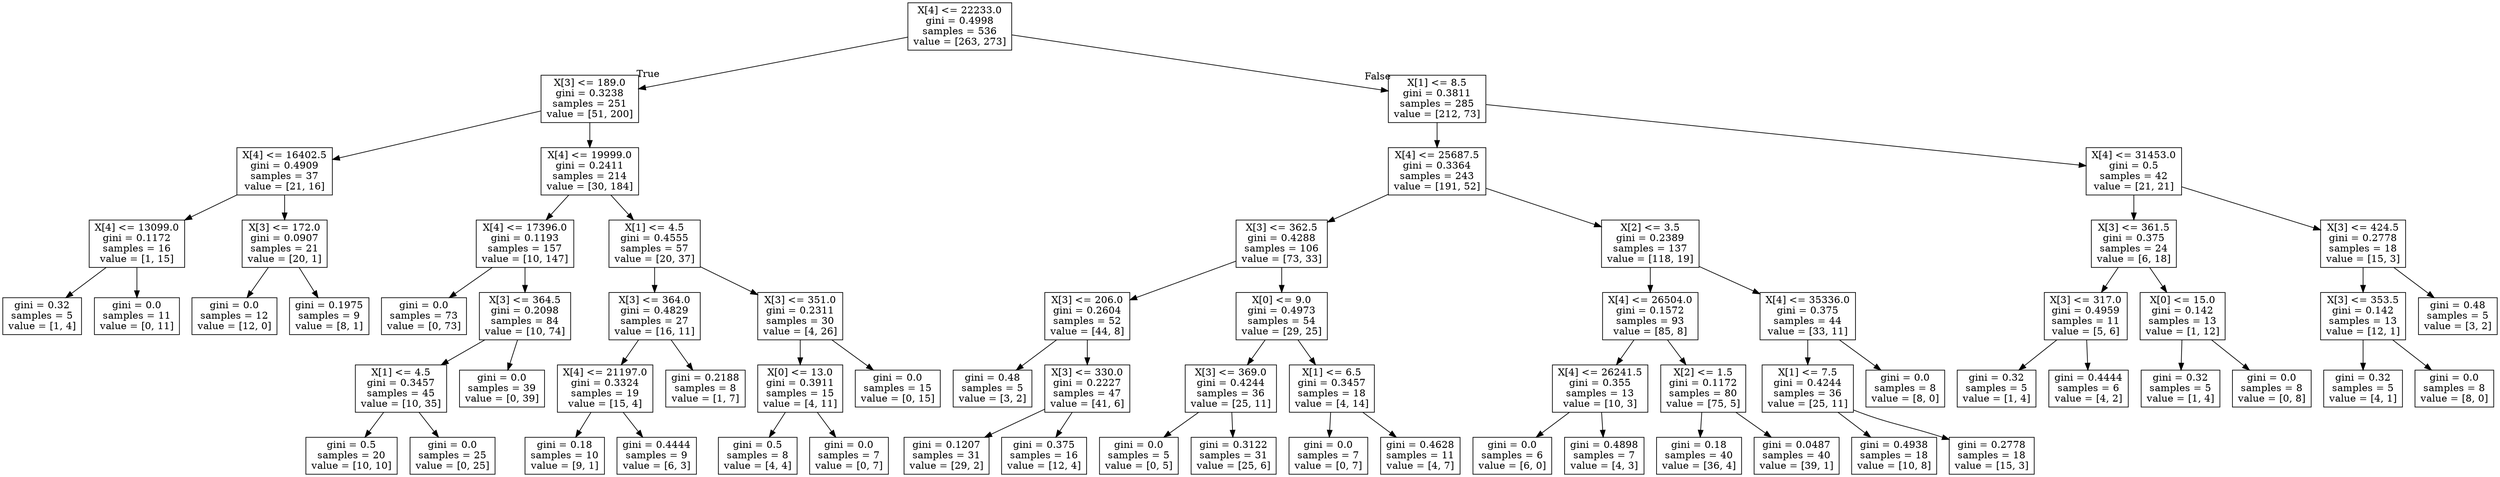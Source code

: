 digraph Tree {
node [shape=box] ;
0 [label="X[4] <= 22233.0\ngini = 0.4998\nsamples = 536\nvalue = [263, 273]"] ;
1 [label="X[3] <= 189.0\ngini = 0.3238\nsamples = 251\nvalue = [51, 200]"] ;
0 -> 1 [labeldistance=2.5, labelangle=45, headlabel="True"] ;
2 [label="X[4] <= 16402.5\ngini = 0.4909\nsamples = 37\nvalue = [21, 16]"] ;
1 -> 2 ;
3 [label="X[4] <= 13099.0\ngini = 0.1172\nsamples = 16\nvalue = [1, 15]"] ;
2 -> 3 ;
4 [label="gini = 0.32\nsamples = 5\nvalue = [1, 4]"] ;
3 -> 4 ;
5 [label="gini = 0.0\nsamples = 11\nvalue = [0, 11]"] ;
3 -> 5 ;
6 [label="X[3] <= 172.0\ngini = 0.0907\nsamples = 21\nvalue = [20, 1]"] ;
2 -> 6 ;
7 [label="gini = 0.0\nsamples = 12\nvalue = [12, 0]"] ;
6 -> 7 ;
8 [label="gini = 0.1975\nsamples = 9\nvalue = [8, 1]"] ;
6 -> 8 ;
9 [label="X[4] <= 19999.0\ngini = 0.2411\nsamples = 214\nvalue = [30, 184]"] ;
1 -> 9 ;
10 [label="X[4] <= 17396.0\ngini = 0.1193\nsamples = 157\nvalue = [10, 147]"] ;
9 -> 10 ;
11 [label="gini = 0.0\nsamples = 73\nvalue = [0, 73]"] ;
10 -> 11 ;
12 [label="X[3] <= 364.5\ngini = 0.2098\nsamples = 84\nvalue = [10, 74]"] ;
10 -> 12 ;
13 [label="X[1] <= 4.5\ngini = 0.3457\nsamples = 45\nvalue = [10, 35]"] ;
12 -> 13 ;
14 [label="gini = 0.5\nsamples = 20\nvalue = [10, 10]"] ;
13 -> 14 ;
15 [label="gini = 0.0\nsamples = 25\nvalue = [0, 25]"] ;
13 -> 15 ;
16 [label="gini = 0.0\nsamples = 39\nvalue = [0, 39]"] ;
12 -> 16 ;
17 [label="X[1] <= 4.5\ngini = 0.4555\nsamples = 57\nvalue = [20, 37]"] ;
9 -> 17 ;
18 [label="X[3] <= 364.0\ngini = 0.4829\nsamples = 27\nvalue = [16, 11]"] ;
17 -> 18 ;
19 [label="X[4] <= 21197.0\ngini = 0.3324\nsamples = 19\nvalue = [15, 4]"] ;
18 -> 19 ;
20 [label="gini = 0.18\nsamples = 10\nvalue = [9, 1]"] ;
19 -> 20 ;
21 [label="gini = 0.4444\nsamples = 9\nvalue = [6, 3]"] ;
19 -> 21 ;
22 [label="gini = 0.2188\nsamples = 8\nvalue = [1, 7]"] ;
18 -> 22 ;
23 [label="X[3] <= 351.0\ngini = 0.2311\nsamples = 30\nvalue = [4, 26]"] ;
17 -> 23 ;
24 [label="X[0] <= 13.0\ngini = 0.3911\nsamples = 15\nvalue = [4, 11]"] ;
23 -> 24 ;
25 [label="gini = 0.5\nsamples = 8\nvalue = [4, 4]"] ;
24 -> 25 ;
26 [label="gini = 0.0\nsamples = 7\nvalue = [0, 7]"] ;
24 -> 26 ;
27 [label="gini = 0.0\nsamples = 15\nvalue = [0, 15]"] ;
23 -> 27 ;
28 [label="X[1] <= 8.5\ngini = 0.3811\nsamples = 285\nvalue = [212, 73]"] ;
0 -> 28 [labeldistance=2.5, labelangle=-45, headlabel="False"] ;
29 [label="X[4] <= 25687.5\ngini = 0.3364\nsamples = 243\nvalue = [191, 52]"] ;
28 -> 29 ;
30 [label="X[3] <= 362.5\ngini = 0.4288\nsamples = 106\nvalue = [73, 33]"] ;
29 -> 30 ;
31 [label="X[3] <= 206.0\ngini = 0.2604\nsamples = 52\nvalue = [44, 8]"] ;
30 -> 31 ;
32 [label="gini = 0.48\nsamples = 5\nvalue = [3, 2]"] ;
31 -> 32 ;
33 [label="X[3] <= 330.0\ngini = 0.2227\nsamples = 47\nvalue = [41, 6]"] ;
31 -> 33 ;
34 [label="gini = 0.1207\nsamples = 31\nvalue = [29, 2]"] ;
33 -> 34 ;
35 [label="gini = 0.375\nsamples = 16\nvalue = [12, 4]"] ;
33 -> 35 ;
36 [label="X[0] <= 9.0\ngini = 0.4973\nsamples = 54\nvalue = [29, 25]"] ;
30 -> 36 ;
37 [label="X[3] <= 369.0\ngini = 0.4244\nsamples = 36\nvalue = [25, 11]"] ;
36 -> 37 ;
38 [label="gini = 0.0\nsamples = 5\nvalue = [0, 5]"] ;
37 -> 38 ;
39 [label="gini = 0.3122\nsamples = 31\nvalue = [25, 6]"] ;
37 -> 39 ;
40 [label="X[1] <= 6.5\ngini = 0.3457\nsamples = 18\nvalue = [4, 14]"] ;
36 -> 40 ;
41 [label="gini = 0.0\nsamples = 7\nvalue = [0, 7]"] ;
40 -> 41 ;
42 [label="gini = 0.4628\nsamples = 11\nvalue = [4, 7]"] ;
40 -> 42 ;
43 [label="X[2] <= 3.5\ngini = 0.2389\nsamples = 137\nvalue = [118, 19]"] ;
29 -> 43 ;
44 [label="X[4] <= 26504.0\ngini = 0.1572\nsamples = 93\nvalue = [85, 8]"] ;
43 -> 44 ;
45 [label="X[4] <= 26241.5\ngini = 0.355\nsamples = 13\nvalue = [10, 3]"] ;
44 -> 45 ;
46 [label="gini = 0.0\nsamples = 6\nvalue = [6, 0]"] ;
45 -> 46 ;
47 [label="gini = 0.4898\nsamples = 7\nvalue = [4, 3]"] ;
45 -> 47 ;
48 [label="X[2] <= 1.5\ngini = 0.1172\nsamples = 80\nvalue = [75, 5]"] ;
44 -> 48 ;
49 [label="gini = 0.18\nsamples = 40\nvalue = [36, 4]"] ;
48 -> 49 ;
50 [label="gini = 0.0487\nsamples = 40\nvalue = [39, 1]"] ;
48 -> 50 ;
51 [label="X[4] <= 35336.0\ngini = 0.375\nsamples = 44\nvalue = [33, 11]"] ;
43 -> 51 ;
52 [label="X[1] <= 7.5\ngini = 0.4244\nsamples = 36\nvalue = [25, 11]"] ;
51 -> 52 ;
53 [label="gini = 0.4938\nsamples = 18\nvalue = [10, 8]"] ;
52 -> 53 ;
54 [label="gini = 0.2778\nsamples = 18\nvalue = [15, 3]"] ;
52 -> 54 ;
55 [label="gini = 0.0\nsamples = 8\nvalue = [8, 0]"] ;
51 -> 55 ;
56 [label="X[4] <= 31453.0\ngini = 0.5\nsamples = 42\nvalue = [21, 21]"] ;
28 -> 56 ;
57 [label="X[3] <= 361.5\ngini = 0.375\nsamples = 24\nvalue = [6, 18]"] ;
56 -> 57 ;
58 [label="X[3] <= 317.0\ngini = 0.4959\nsamples = 11\nvalue = [5, 6]"] ;
57 -> 58 ;
59 [label="gini = 0.32\nsamples = 5\nvalue = [1, 4]"] ;
58 -> 59 ;
60 [label="gini = 0.4444\nsamples = 6\nvalue = [4, 2]"] ;
58 -> 60 ;
61 [label="X[0] <= 15.0\ngini = 0.142\nsamples = 13\nvalue = [1, 12]"] ;
57 -> 61 ;
62 [label="gini = 0.32\nsamples = 5\nvalue = [1, 4]"] ;
61 -> 62 ;
63 [label="gini = 0.0\nsamples = 8\nvalue = [0, 8]"] ;
61 -> 63 ;
64 [label="X[3] <= 424.5\ngini = 0.2778\nsamples = 18\nvalue = [15, 3]"] ;
56 -> 64 ;
65 [label="X[3] <= 353.5\ngini = 0.142\nsamples = 13\nvalue = [12, 1]"] ;
64 -> 65 ;
66 [label="gini = 0.32\nsamples = 5\nvalue = [4, 1]"] ;
65 -> 66 ;
67 [label="gini = 0.0\nsamples = 8\nvalue = [8, 0]"] ;
65 -> 67 ;
68 [label="gini = 0.48\nsamples = 5\nvalue = [3, 2]"] ;
64 -> 68 ;
}